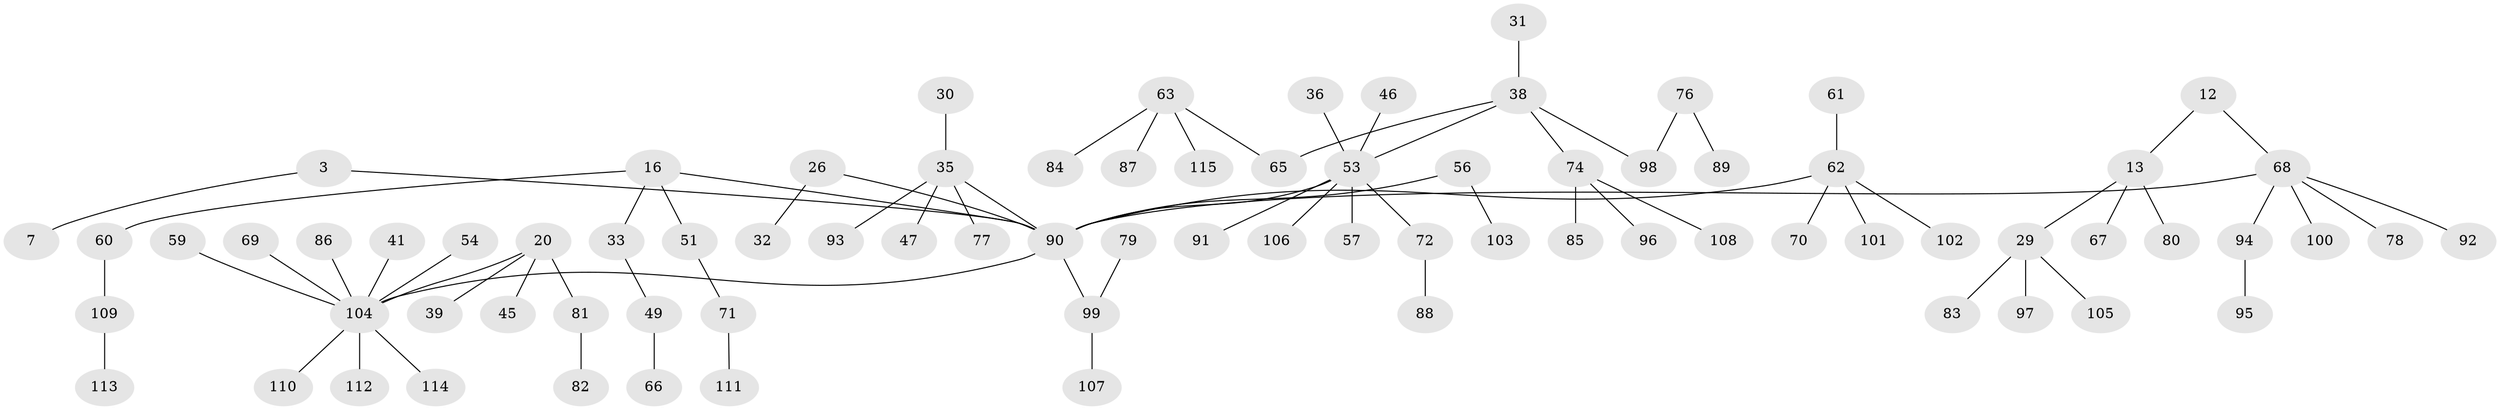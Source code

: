 // original degree distribution, {6: 0.02608695652173913, 5: 0.034782608695652174, 2: 0.23478260869565218, 4: 0.09565217391304348, 1: 0.5304347826086957, 3: 0.06956521739130435, 7: 0.008695652173913044}
// Generated by graph-tools (version 1.1) at 2025/56/03/04/25 21:56:20]
// undirected, 80 vertices, 79 edges
graph export_dot {
graph [start="1"]
  node [color=gray90,style=filled];
  3;
  7;
  12;
  13;
  16;
  20;
  26;
  29;
  30;
  31;
  32;
  33;
  35 [super="+25"];
  36;
  38 [super="+28"];
  39;
  41;
  45;
  46;
  47;
  49;
  51;
  53 [super="+15+21+34"];
  54;
  56;
  57;
  59;
  60;
  61;
  62 [super="+55+52+42"];
  63;
  65 [super="+40"];
  66;
  67;
  68 [super="+64+37+11+44"];
  69;
  70;
  71;
  72;
  74;
  76;
  77;
  78;
  79;
  80;
  81;
  82;
  83;
  84;
  85;
  86;
  87;
  88;
  89;
  90 [super="+8"];
  91;
  92;
  93;
  94;
  95;
  96;
  97;
  98 [super="+73"];
  99 [super="+75"];
  100;
  101;
  102;
  103;
  104 [super="+48"];
  105;
  106;
  107;
  108;
  109;
  110;
  111;
  112;
  113;
  114;
  115;
  3 -- 7;
  3 -- 90;
  12 -- 13;
  12 -- 68;
  13 -- 29;
  13 -- 67;
  13 -- 80;
  16 -- 33;
  16 -- 51;
  16 -- 60;
  16 -- 90;
  20 -- 39;
  20 -- 45;
  20 -- 81;
  20 -- 104;
  26 -- 32;
  26 -- 90;
  29 -- 83;
  29 -- 97;
  29 -- 105;
  30 -- 35;
  31 -- 38;
  33 -- 49;
  35 -- 93;
  35 -- 90;
  35 -- 77;
  35 -- 47;
  36 -- 53;
  38 -- 74;
  38 -- 53;
  38 -- 65;
  38 -- 98;
  41 -- 104;
  46 -- 53;
  49 -- 66;
  51 -- 71;
  53 -- 106;
  53 -- 72;
  53 -- 57;
  53 -- 90;
  53 -- 91;
  54 -- 104;
  56 -- 103;
  56 -- 90;
  59 -- 104;
  60 -- 109;
  61 -- 62;
  62 -- 70;
  62 -- 101;
  62 -- 102;
  62 -- 90;
  63 -- 84;
  63 -- 87;
  63 -- 115;
  63 -- 65;
  68 -- 92;
  68 -- 100;
  68 -- 78;
  68 -- 90;
  68 -- 94;
  69 -- 104;
  71 -- 111;
  72 -- 88;
  74 -- 85;
  74 -- 96;
  74 -- 108;
  76 -- 89;
  76 -- 98;
  79 -- 99;
  81 -- 82;
  86 -- 104;
  90 -- 99;
  90 -- 104;
  94 -- 95;
  99 -- 107;
  104 -- 112;
  104 -- 110;
  104 -- 114;
  109 -- 113;
}
